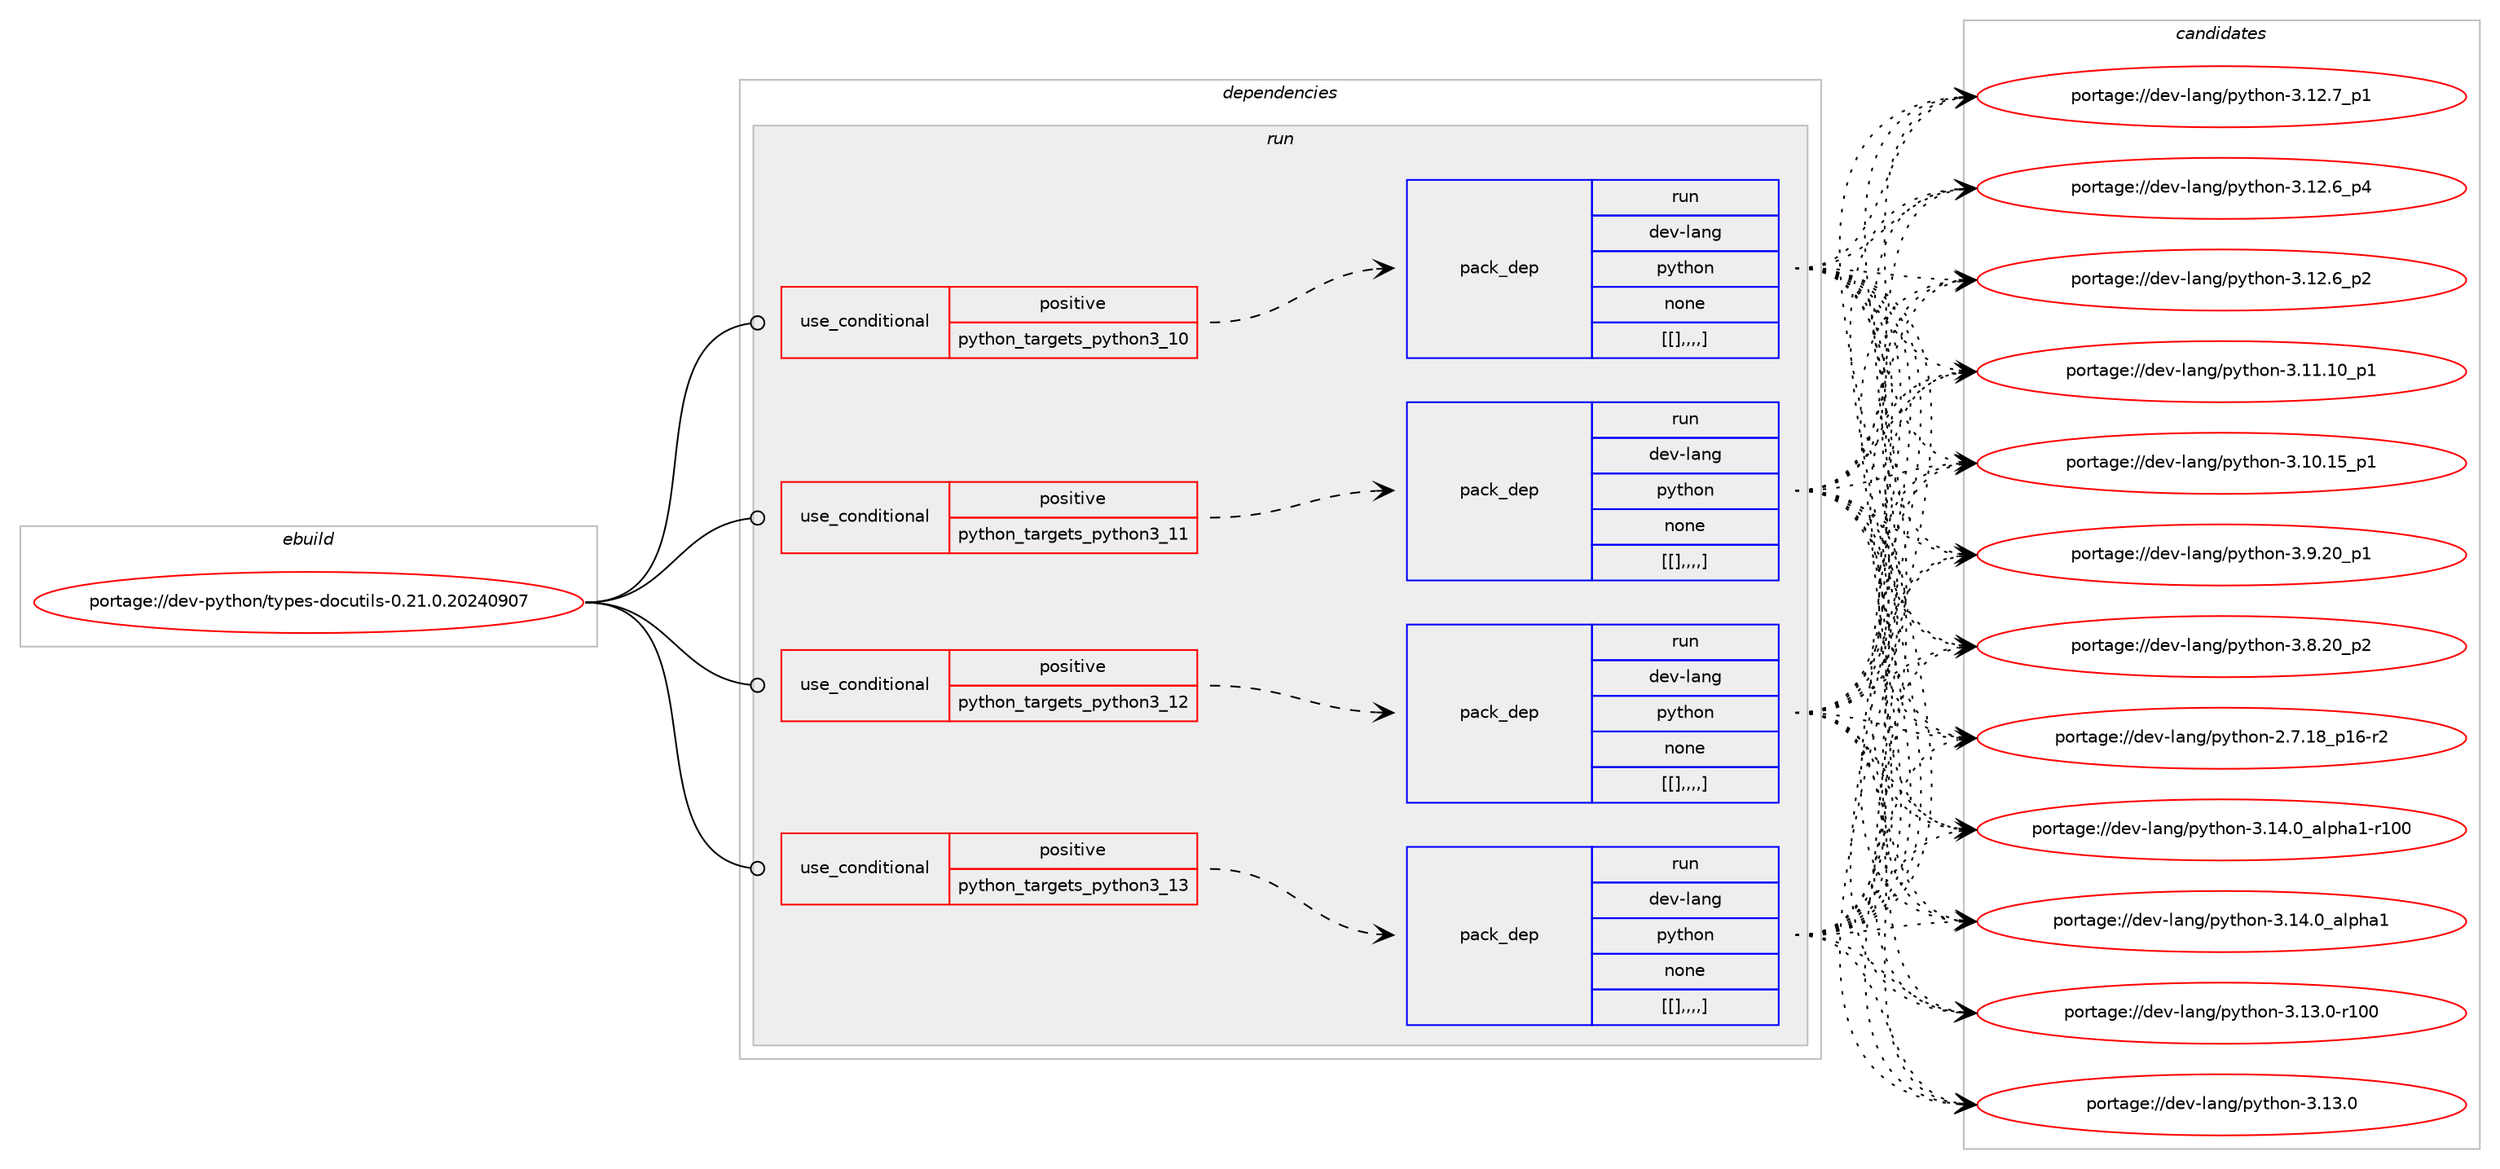 digraph prolog {

# *************
# Graph options
# *************

newrank=true;
concentrate=true;
compound=true;
graph [rankdir=LR,fontname=Helvetica,fontsize=10,ranksep=1.5];#, ranksep=2.5, nodesep=0.2];
edge  [arrowhead=vee];
node  [fontname=Helvetica,fontsize=10];

# **********
# The ebuild
# **********

subgraph cluster_leftcol {
color=gray;
label=<<i>ebuild</i>>;
id [label="portage://dev-python/types-docutils-0.21.0.20240907", color=red, width=4, href="../dev-python/types-docutils-0.21.0.20240907.svg"];
}

# ****************
# The dependencies
# ****************

subgraph cluster_midcol {
color=gray;
label=<<i>dependencies</i>>;
subgraph cluster_compile {
fillcolor="#eeeeee";
style=filled;
label=<<i>compile</i>>;
}
subgraph cluster_compileandrun {
fillcolor="#eeeeee";
style=filled;
label=<<i>compile and run</i>>;
}
subgraph cluster_run {
fillcolor="#eeeeee";
style=filled;
label=<<i>run</i>>;
subgraph cond43702 {
dependency173637 [label=<<TABLE BORDER="0" CELLBORDER="1" CELLSPACING="0" CELLPADDING="4"><TR><TD ROWSPAN="3" CELLPADDING="10">use_conditional</TD></TR><TR><TD>positive</TD></TR><TR><TD>python_targets_python3_10</TD></TR></TABLE>>, shape=none, color=red];
subgraph pack128606 {
dependency173653 [label=<<TABLE BORDER="0" CELLBORDER="1" CELLSPACING="0" CELLPADDING="4" WIDTH="220"><TR><TD ROWSPAN="6" CELLPADDING="30">pack_dep</TD></TR><TR><TD WIDTH="110">run</TD></TR><TR><TD>dev-lang</TD></TR><TR><TD>python</TD></TR><TR><TD>none</TD></TR><TR><TD>[[],,,,]</TD></TR></TABLE>>, shape=none, color=blue];
}
dependency173637:e -> dependency173653:w [weight=20,style="dashed",arrowhead="vee"];
}
id:e -> dependency173637:w [weight=20,style="solid",arrowhead="odot"];
subgraph cond43707 {
dependency173657 [label=<<TABLE BORDER="0" CELLBORDER="1" CELLSPACING="0" CELLPADDING="4"><TR><TD ROWSPAN="3" CELLPADDING="10">use_conditional</TD></TR><TR><TD>positive</TD></TR><TR><TD>python_targets_python3_11</TD></TR></TABLE>>, shape=none, color=red];
subgraph pack128619 {
dependency173675 [label=<<TABLE BORDER="0" CELLBORDER="1" CELLSPACING="0" CELLPADDING="4" WIDTH="220"><TR><TD ROWSPAN="6" CELLPADDING="30">pack_dep</TD></TR><TR><TD WIDTH="110">run</TD></TR><TR><TD>dev-lang</TD></TR><TR><TD>python</TD></TR><TR><TD>none</TD></TR><TR><TD>[[],,,,]</TD></TR></TABLE>>, shape=none, color=blue];
}
dependency173657:e -> dependency173675:w [weight=20,style="dashed",arrowhead="vee"];
}
id:e -> dependency173657:w [weight=20,style="solid",arrowhead="odot"];
subgraph cond43714 {
dependency173750 [label=<<TABLE BORDER="0" CELLBORDER="1" CELLSPACING="0" CELLPADDING="4"><TR><TD ROWSPAN="3" CELLPADDING="10">use_conditional</TD></TR><TR><TD>positive</TD></TR><TR><TD>python_targets_python3_12</TD></TR></TABLE>>, shape=none, color=red];
subgraph pack128665 {
dependency173753 [label=<<TABLE BORDER="0" CELLBORDER="1" CELLSPACING="0" CELLPADDING="4" WIDTH="220"><TR><TD ROWSPAN="6" CELLPADDING="30">pack_dep</TD></TR><TR><TD WIDTH="110">run</TD></TR><TR><TD>dev-lang</TD></TR><TR><TD>python</TD></TR><TR><TD>none</TD></TR><TR><TD>[[],,,,]</TD></TR></TABLE>>, shape=none, color=blue];
}
dependency173750:e -> dependency173753:w [weight=20,style="dashed",arrowhead="vee"];
}
id:e -> dependency173750:w [weight=20,style="solid",arrowhead="odot"];
subgraph cond43773 {
dependency173843 [label=<<TABLE BORDER="0" CELLBORDER="1" CELLSPACING="0" CELLPADDING="4"><TR><TD ROWSPAN="3" CELLPADDING="10">use_conditional</TD></TR><TR><TD>positive</TD></TR><TR><TD>python_targets_python3_13</TD></TR></TABLE>>, shape=none, color=red];
subgraph pack128728 {
dependency173847 [label=<<TABLE BORDER="0" CELLBORDER="1" CELLSPACING="0" CELLPADDING="4" WIDTH="220"><TR><TD ROWSPAN="6" CELLPADDING="30">pack_dep</TD></TR><TR><TD WIDTH="110">run</TD></TR><TR><TD>dev-lang</TD></TR><TR><TD>python</TD></TR><TR><TD>none</TD></TR><TR><TD>[[],,,,]</TD></TR></TABLE>>, shape=none, color=blue];
}
dependency173843:e -> dependency173847:w [weight=20,style="dashed",arrowhead="vee"];
}
id:e -> dependency173843:w [weight=20,style="solid",arrowhead="odot"];
}
}

# **************
# The candidates
# **************

subgraph cluster_choices {
rank=same;
color=gray;
label=<<i>candidates</i>>;

subgraph choice128431 {
color=black;
nodesep=1;
choice100101118451089711010347112121116104111110455146495246489597108112104974945114494848 [label="portage://dev-lang/python-3.14.0_alpha1-r100", color=red, width=4,href="../dev-lang/python-3.14.0_alpha1-r100.svg"];
choice1001011184510897110103471121211161041111104551464952464895971081121049749 [label="portage://dev-lang/python-3.14.0_alpha1", color=red, width=4,href="../dev-lang/python-3.14.0_alpha1.svg"];
choice1001011184510897110103471121211161041111104551464951464845114494848 [label="portage://dev-lang/python-3.13.0-r100", color=red, width=4,href="../dev-lang/python-3.13.0-r100.svg"];
choice10010111845108971101034711212111610411111045514649514648 [label="portage://dev-lang/python-3.13.0", color=red, width=4,href="../dev-lang/python-3.13.0.svg"];
choice100101118451089711010347112121116104111110455146495046559511249 [label="portage://dev-lang/python-3.12.7_p1", color=red, width=4,href="../dev-lang/python-3.12.7_p1.svg"];
choice100101118451089711010347112121116104111110455146495046549511252 [label="portage://dev-lang/python-3.12.6_p4", color=red, width=4,href="../dev-lang/python-3.12.6_p4.svg"];
choice100101118451089711010347112121116104111110455146495046549511250 [label="portage://dev-lang/python-3.12.6_p2", color=red, width=4,href="../dev-lang/python-3.12.6_p2.svg"];
choice10010111845108971101034711212111610411111045514649494649489511249 [label="portage://dev-lang/python-3.11.10_p1", color=red, width=4,href="../dev-lang/python-3.11.10_p1.svg"];
choice10010111845108971101034711212111610411111045514649484649539511249 [label="portage://dev-lang/python-3.10.15_p1", color=red, width=4,href="../dev-lang/python-3.10.15_p1.svg"];
choice100101118451089711010347112121116104111110455146574650489511249 [label="portage://dev-lang/python-3.9.20_p1", color=red, width=4,href="../dev-lang/python-3.9.20_p1.svg"];
choice100101118451089711010347112121116104111110455146564650489511250 [label="portage://dev-lang/python-3.8.20_p2", color=red, width=4,href="../dev-lang/python-3.8.20_p2.svg"];
choice100101118451089711010347112121116104111110455046554649569511249544511450 [label="portage://dev-lang/python-2.7.18_p16-r2", color=red, width=4,href="../dev-lang/python-2.7.18_p16-r2.svg"];
dependency173653:e -> choice100101118451089711010347112121116104111110455146495246489597108112104974945114494848:w [style=dotted,weight="100"];
dependency173653:e -> choice1001011184510897110103471121211161041111104551464952464895971081121049749:w [style=dotted,weight="100"];
dependency173653:e -> choice1001011184510897110103471121211161041111104551464951464845114494848:w [style=dotted,weight="100"];
dependency173653:e -> choice10010111845108971101034711212111610411111045514649514648:w [style=dotted,weight="100"];
dependency173653:e -> choice100101118451089711010347112121116104111110455146495046559511249:w [style=dotted,weight="100"];
dependency173653:e -> choice100101118451089711010347112121116104111110455146495046549511252:w [style=dotted,weight="100"];
dependency173653:e -> choice100101118451089711010347112121116104111110455146495046549511250:w [style=dotted,weight="100"];
dependency173653:e -> choice10010111845108971101034711212111610411111045514649494649489511249:w [style=dotted,weight="100"];
dependency173653:e -> choice10010111845108971101034711212111610411111045514649484649539511249:w [style=dotted,weight="100"];
dependency173653:e -> choice100101118451089711010347112121116104111110455146574650489511249:w [style=dotted,weight="100"];
dependency173653:e -> choice100101118451089711010347112121116104111110455146564650489511250:w [style=dotted,weight="100"];
dependency173653:e -> choice100101118451089711010347112121116104111110455046554649569511249544511450:w [style=dotted,weight="100"];
}
subgraph choice128440 {
color=black;
nodesep=1;
choice100101118451089711010347112121116104111110455146495246489597108112104974945114494848 [label="portage://dev-lang/python-3.14.0_alpha1-r100", color=red, width=4,href="../dev-lang/python-3.14.0_alpha1-r100.svg"];
choice1001011184510897110103471121211161041111104551464952464895971081121049749 [label="portage://dev-lang/python-3.14.0_alpha1", color=red, width=4,href="../dev-lang/python-3.14.0_alpha1.svg"];
choice1001011184510897110103471121211161041111104551464951464845114494848 [label="portage://dev-lang/python-3.13.0-r100", color=red, width=4,href="../dev-lang/python-3.13.0-r100.svg"];
choice10010111845108971101034711212111610411111045514649514648 [label="portage://dev-lang/python-3.13.0", color=red, width=4,href="../dev-lang/python-3.13.0.svg"];
choice100101118451089711010347112121116104111110455146495046559511249 [label="portage://dev-lang/python-3.12.7_p1", color=red, width=4,href="../dev-lang/python-3.12.7_p1.svg"];
choice100101118451089711010347112121116104111110455146495046549511252 [label="portage://dev-lang/python-3.12.6_p4", color=red, width=4,href="../dev-lang/python-3.12.6_p4.svg"];
choice100101118451089711010347112121116104111110455146495046549511250 [label="portage://dev-lang/python-3.12.6_p2", color=red, width=4,href="../dev-lang/python-3.12.6_p2.svg"];
choice10010111845108971101034711212111610411111045514649494649489511249 [label="portage://dev-lang/python-3.11.10_p1", color=red, width=4,href="../dev-lang/python-3.11.10_p1.svg"];
choice10010111845108971101034711212111610411111045514649484649539511249 [label="portage://dev-lang/python-3.10.15_p1", color=red, width=4,href="../dev-lang/python-3.10.15_p1.svg"];
choice100101118451089711010347112121116104111110455146574650489511249 [label="portage://dev-lang/python-3.9.20_p1", color=red, width=4,href="../dev-lang/python-3.9.20_p1.svg"];
choice100101118451089711010347112121116104111110455146564650489511250 [label="portage://dev-lang/python-3.8.20_p2", color=red, width=4,href="../dev-lang/python-3.8.20_p2.svg"];
choice100101118451089711010347112121116104111110455046554649569511249544511450 [label="portage://dev-lang/python-2.7.18_p16-r2", color=red, width=4,href="../dev-lang/python-2.7.18_p16-r2.svg"];
dependency173675:e -> choice100101118451089711010347112121116104111110455146495246489597108112104974945114494848:w [style=dotted,weight="100"];
dependency173675:e -> choice1001011184510897110103471121211161041111104551464952464895971081121049749:w [style=dotted,weight="100"];
dependency173675:e -> choice1001011184510897110103471121211161041111104551464951464845114494848:w [style=dotted,weight="100"];
dependency173675:e -> choice10010111845108971101034711212111610411111045514649514648:w [style=dotted,weight="100"];
dependency173675:e -> choice100101118451089711010347112121116104111110455146495046559511249:w [style=dotted,weight="100"];
dependency173675:e -> choice100101118451089711010347112121116104111110455146495046549511252:w [style=dotted,weight="100"];
dependency173675:e -> choice100101118451089711010347112121116104111110455146495046549511250:w [style=dotted,weight="100"];
dependency173675:e -> choice10010111845108971101034711212111610411111045514649494649489511249:w [style=dotted,weight="100"];
dependency173675:e -> choice10010111845108971101034711212111610411111045514649484649539511249:w [style=dotted,weight="100"];
dependency173675:e -> choice100101118451089711010347112121116104111110455146574650489511249:w [style=dotted,weight="100"];
dependency173675:e -> choice100101118451089711010347112121116104111110455146564650489511250:w [style=dotted,weight="100"];
dependency173675:e -> choice100101118451089711010347112121116104111110455046554649569511249544511450:w [style=dotted,weight="100"];
}
subgraph choice128450 {
color=black;
nodesep=1;
choice100101118451089711010347112121116104111110455146495246489597108112104974945114494848 [label="portage://dev-lang/python-3.14.0_alpha1-r100", color=red, width=4,href="../dev-lang/python-3.14.0_alpha1-r100.svg"];
choice1001011184510897110103471121211161041111104551464952464895971081121049749 [label="portage://dev-lang/python-3.14.0_alpha1", color=red, width=4,href="../dev-lang/python-3.14.0_alpha1.svg"];
choice1001011184510897110103471121211161041111104551464951464845114494848 [label="portage://dev-lang/python-3.13.0-r100", color=red, width=4,href="../dev-lang/python-3.13.0-r100.svg"];
choice10010111845108971101034711212111610411111045514649514648 [label="portage://dev-lang/python-3.13.0", color=red, width=4,href="../dev-lang/python-3.13.0.svg"];
choice100101118451089711010347112121116104111110455146495046559511249 [label="portage://dev-lang/python-3.12.7_p1", color=red, width=4,href="../dev-lang/python-3.12.7_p1.svg"];
choice100101118451089711010347112121116104111110455146495046549511252 [label="portage://dev-lang/python-3.12.6_p4", color=red, width=4,href="../dev-lang/python-3.12.6_p4.svg"];
choice100101118451089711010347112121116104111110455146495046549511250 [label="portage://dev-lang/python-3.12.6_p2", color=red, width=4,href="../dev-lang/python-3.12.6_p2.svg"];
choice10010111845108971101034711212111610411111045514649494649489511249 [label="portage://dev-lang/python-3.11.10_p1", color=red, width=4,href="../dev-lang/python-3.11.10_p1.svg"];
choice10010111845108971101034711212111610411111045514649484649539511249 [label="portage://dev-lang/python-3.10.15_p1", color=red, width=4,href="../dev-lang/python-3.10.15_p1.svg"];
choice100101118451089711010347112121116104111110455146574650489511249 [label="portage://dev-lang/python-3.9.20_p1", color=red, width=4,href="../dev-lang/python-3.9.20_p1.svg"];
choice100101118451089711010347112121116104111110455146564650489511250 [label="portage://dev-lang/python-3.8.20_p2", color=red, width=4,href="../dev-lang/python-3.8.20_p2.svg"];
choice100101118451089711010347112121116104111110455046554649569511249544511450 [label="portage://dev-lang/python-2.7.18_p16-r2", color=red, width=4,href="../dev-lang/python-2.7.18_p16-r2.svg"];
dependency173753:e -> choice100101118451089711010347112121116104111110455146495246489597108112104974945114494848:w [style=dotted,weight="100"];
dependency173753:e -> choice1001011184510897110103471121211161041111104551464952464895971081121049749:w [style=dotted,weight="100"];
dependency173753:e -> choice1001011184510897110103471121211161041111104551464951464845114494848:w [style=dotted,weight="100"];
dependency173753:e -> choice10010111845108971101034711212111610411111045514649514648:w [style=dotted,weight="100"];
dependency173753:e -> choice100101118451089711010347112121116104111110455146495046559511249:w [style=dotted,weight="100"];
dependency173753:e -> choice100101118451089711010347112121116104111110455146495046549511252:w [style=dotted,weight="100"];
dependency173753:e -> choice100101118451089711010347112121116104111110455146495046549511250:w [style=dotted,weight="100"];
dependency173753:e -> choice10010111845108971101034711212111610411111045514649494649489511249:w [style=dotted,weight="100"];
dependency173753:e -> choice10010111845108971101034711212111610411111045514649484649539511249:w [style=dotted,weight="100"];
dependency173753:e -> choice100101118451089711010347112121116104111110455146574650489511249:w [style=dotted,weight="100"];
dependency173753:e -> choice100101118451089711010347112121116104111110455146564650489511250:w [style=dotted,weight="100"];
dependency173753:e -> choice100101118451089711010347112121116104111110455046554649569511249544511450:w [style=dotted,weight="100"];
}
subgraph choice128474 {
color=black;
nodesep=1;
choice100101118451089711010347112121116104111110455146495246489597108112104974945114494848 [label="portage://dev-lang/python-3.14.0_alpha1-r100", color=red, width=4,href="../dev-lang/python-3.14.0_alpha1-r100.svg"];
choice1001011184510897110103471121211161041111104551464952464895971081121049749 [label="portage://dev-lang/python-3.14.0_alpha1", color=red, width=4,href="../dev-lang/python-3.14.0_alpha1.svg"];
choice1001011184510897110103471121211161041111104551464951464845114494848 [label="portage://dev-lang/python-3.13.0-r100", color=red, width=4,href="../dev-lang/python-3.13.0-r100.svg"];
choice10010111845108971101034711212111610411111045514649514648 [label="portage://dev-lang/python-3.13.0", color=red, width=4,href="../dev-lang/python-3.13.0.svg"];
choice100101118451089711010347112121116104111110455146495046559511249 [label="portage://dev-lang/python-3.12.7_p1", color=red, width=4,href="../dev-lang/python-3.12.7_p1.svg"];
choice100101118451089711010347112121116104111110455146495046549511252 [label="portage://dev-lang/python-3.12.6_p4", color=red, width=4,href="../dev-lang/python-3.12.6_p4.svg"];
choice100101118451089711010347112121116104111110455146495046549511250 [label="portage://dev-lang/python-3.12.6_p2", color=red, width=4,href="../dev-lang/python-3.12.6_p2.svg"];
choice10010111845108971101034711212111610411111045514649494649489511249 [label="portage://dev-lang/python-3.11.10_p1", color=red, width=4,href="../dev-lang/python-3.11.10_p1.svg"];
choice10010111845108971101034711212111610411111045514649484649539511249 [label="portage://dev-lang/python-3.10.15_p1", color=red, width=4,href="../dev-lang/python-3.10.15_p1.svg"];
choice100101118451089711010347112121116104111110455146574650489511249 [label="portage://dev-lang/python-3.9.20_p1", color=red, width=4,href="../dev-lang/python-3.9.20_p1.svg"];
choice100101118451089711010347112121116104111110455146564650489511250 [label="portage://dev-lang/python-3.8.20_p2", color=red, width=4,href="../dev-lang/python-3.8.20_p2.svg"];
choice100101118451089711010347112121116104111110455046554649569511249544511450 [label="portage://dev-lang/python-2.7.18_p16-r2", color=red, width=4,href="../dev-lang/python-2.7.18_p16-r2.svg"];
dependency173847:e -> choice100101118451089711010347112121116104111110455146495246489597108112104974945114494848:w [style=dotted,weight="100"];
dependency173847:e -> choice1001011184510897110103471121211161041111104551464952464895971081121049749:w [style=dotted,weight="100"];
dependency173847:e -> choice1001011184510897110103471121211161041111104551464951464845114494848:w [style=dotted,weight="100"];
dependency173847:e -> choice10010111845108971101034711212111610411111045514649514648:w [style=dotted,weight="100"];
dependency173847:e -> choice100101118451089711010347112121116104111110455146495046559511249:w [style=dotted,weight="100"];
dependency173847:e -> choice100101118451089711010347112121116104111110455146495046549511252:w [style=dotted,weight="100"];
dependency173847:e -> choice100101118451089711010347112121116104111110455146495046549511250:w [style=dotted,weight="100"];
dependency173847:e -> choice10010111845108971101034711212111610411111045514649494649489511249:w [style=dotted,weight="100"];
dependency173847:e -> choice10010111845108971101034711212111610411111045514649484649539511249:w [style=dotted,weight="100"];
dependency173847:e -> choice100101118451089711010347112121116104111110455146574650489511249:w [style=dotted,weight="100"];
dependency173847:e -> choice100101118451089711010347112121116104111110455146564650489511250:w [style=dotted,weight="100"];
dependency173847:e -> choice100101118451089711010347112121116104111110455046554649569511249544511450:w [style=dotted,weight="100"];
}
}

}
